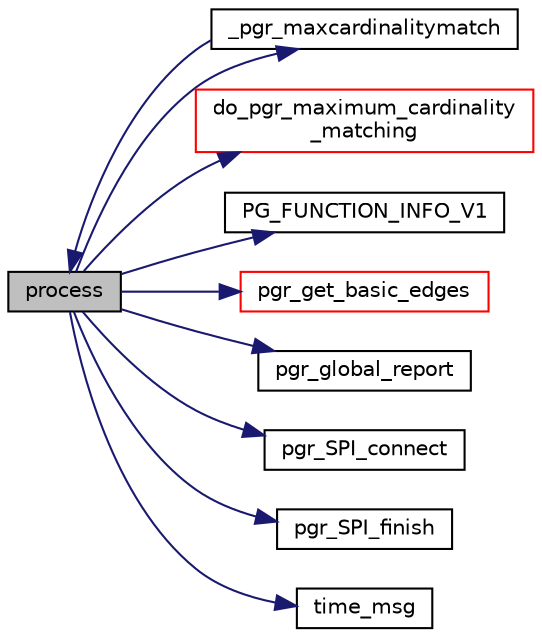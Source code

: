 digraph "process"
{
  edge [fontname="Helvetica",fontsize="10",labelfontname="Helvetica",labelfontsize="10"];
  node [fontname="Helvetica",fontsize="10",shape=record];
  rankdir="LR";
  Node37 [label="process",height=0.2,width=0.4,color="black", fillcolor="grey75", style="filled", fontcolor="black"];
  Node37 -> Node38 [color="midnightblue",fontsize="10",style="solid",fontname="Helvetica"];
  Node38 [label="_pgr_maxcardinalitymatch",height=0.2,width=0.4,color="black", fillcolor="white", style="filled",URL="$maximum__cardinality__matching_8c.html#a5fd2a9ee064dd4f06a4e8f42cd113513"];
  Node38 -> Node37 [color="midnightblue",fontsize="10",style="solid",fontname="Helvetica"];
  Node37 -> Node39 [color="midnightblue",fontsize="10",style="solid",fontname="Helvetica"];
  Node39 [label="do_pgr_maximum_cardinality\l_matching",height=0.2,width=0.4,color="red", fillcolor="white", style="filled",URL="$maximum__cardinality__matching__driver_8cpp.html#ae79ee0d7d782af732538f8fe6b5d4518"];
  Node37 -> Node48 [color="midnightblue",fontsize="10",style="solid",fontname="Helvetica"];
  Node48 [label="PG_FUNCTION_INFO_V1",height=0.2,width=0.4,color="black", fillcolor="white", style="filled",URL="$maximum__cardinality__matching_8c.html#a8024d715bc51e23ef0c8bc1ac159e045"];
  Node37 -> Node49 [color="midnightblue",fontsize="10",style="solid",fontname="Helvetica"];
  Node49 [label="pgr_get_basic_edges",height=0.2,width=0.4,color="red", fillcolor="white", style="filled",URL="$edges__input_8c.html#a2185351317b6bfab35d0d6f971b98676",tooltip="read basic edges "];
  Node37 -> Node65 [color="midnightblue",fontsize="10",style="solid",fontname="Helvetica"];
  Node65 [label="pgr_global_report",height=0.2,width=0.4,color="black", fillcolor="white", style="filled",URL="$e__report_8c.html#aa7833fe4baf65aa901e1129575e7deb2",tooltip="notice & error "];
  Node37 -> Node66 [color="midnightblue",fontsize="10",style="solid",fontname="Helvetica"];
  Node66 [label="pgr_SPI_connect",height=0.2,width=0.4,color="black", fillcolor="white", style="filled",URL="$postgres__connection_8c.html#aef5deb780b1cf78c56b1794ab826ac64"];
  Node37 -> Node67 [color="midnightblue",fontsize="10",style="solid",fontname="Helvetica"];
  Node67 [label="pgr_SPI_finish",height=0.2,width=0.4,color="black", fillcolor="white", style="filled",URL="$postgres__connection_8c.html#ae36e7862564b5e72c25c9e26ae8e355f"];
  Node37 -> Node64 [color="midnightblue",fontsize="10",style="solid",fontname="Helvetica"];
  Node64 [label="time_msg",height=0.2,width=0.4,color="black", fillcolor="white", style="filled",URL="$time__msg_8c.html#a989d9723eb6d9be4cbf1214136286dbe"];
}
